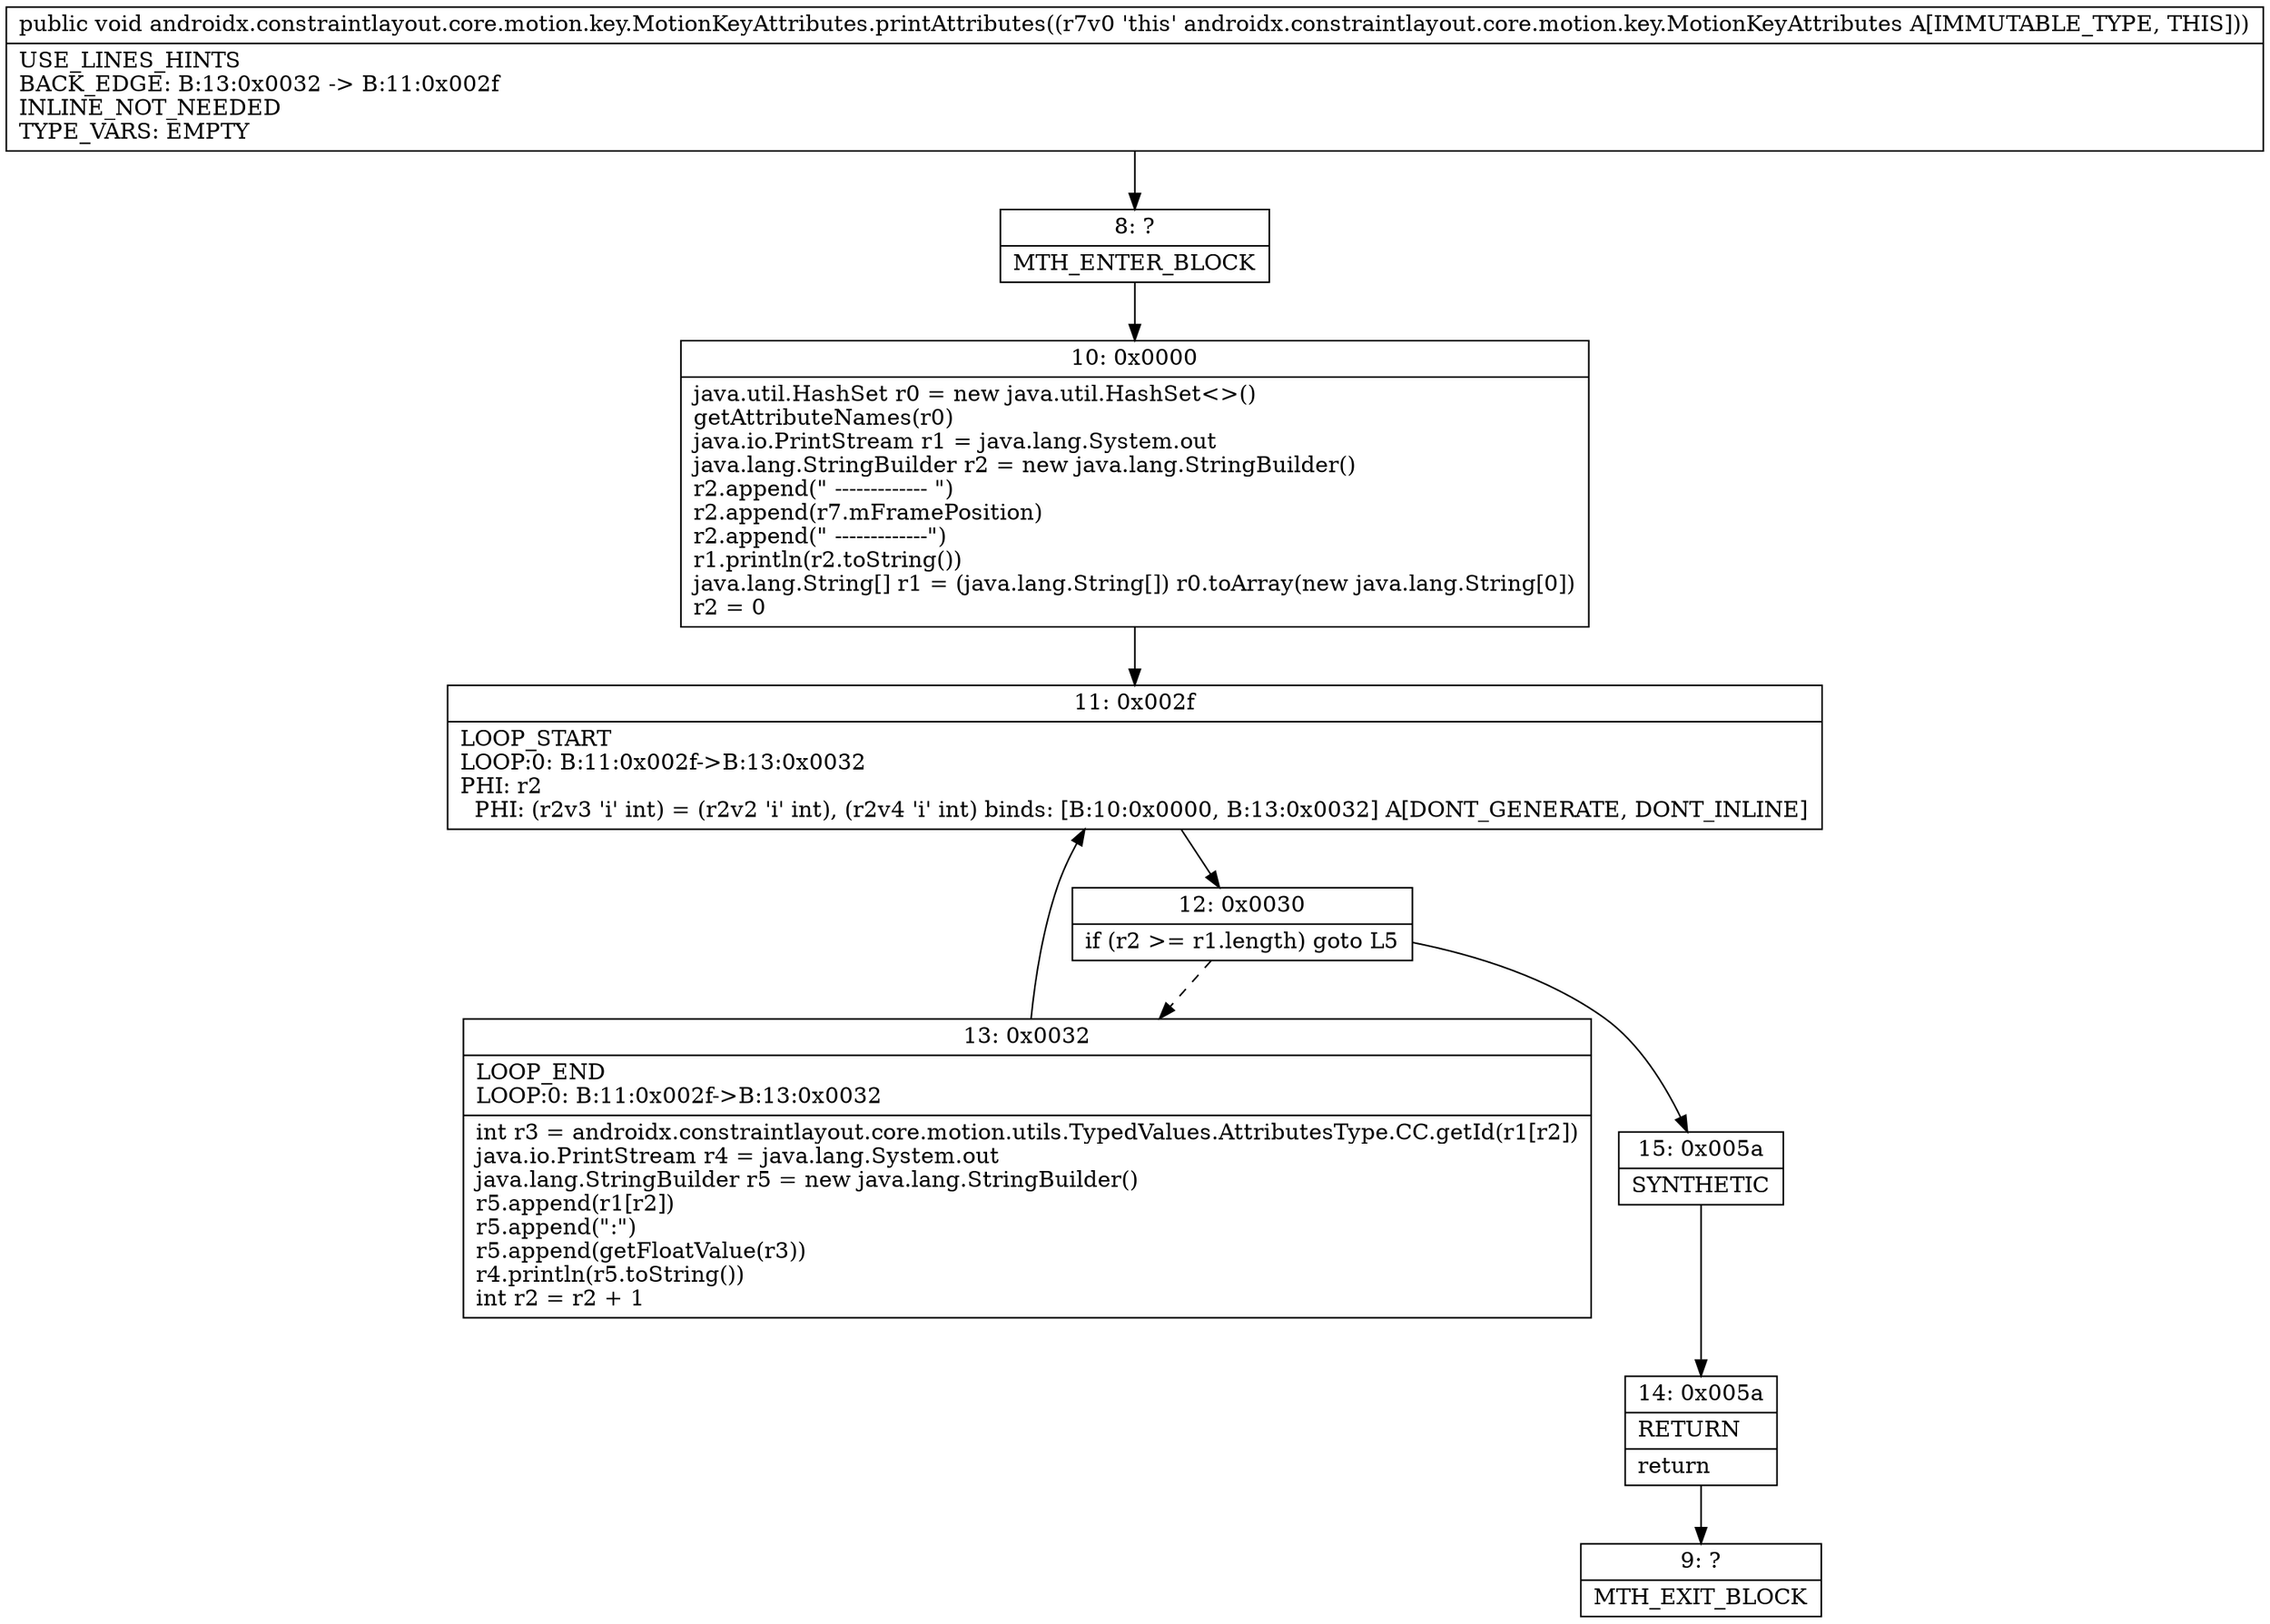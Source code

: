 digraph "CFG forandroidx.constraintlayout.core.motion.key.MotionKeyAttributes.printAttributes()V" {
Node_8 [shape=record,label="{8\:\ ?|MTH_ENTER_BLOCK\l}"];
Node_10 [shape=record,label="{10\:\ 0x0000|java.util.HashSet r0 = new java.util.HashSet\<\>()\lgetAttributeNames(r0)\ljava.io.PrintStream r1 = java.lang.System.out\ljava.lang.StringBuilder r2 = new java.lang.StringBuilder()\lr2.append(\" \-\-\-\-\-\-\-\-\-\-\-\-\- \")\lr2.append(r7.mFramePosition)\lr2.append(\" \-\-\-\-\-\-\-\-\-\-\-\-\-\")\lr1.println(r2.toString())\ljava.lang.String[] r1 = (java.lang.String[]) r0.toArray(new java.lang.String[0])\lr2 = 0\l}"];
Node_11 [shape=record,label="{11\:\ 0x002f|LOOP_START\lLOOP:0: B:11:0x002f\-\>B:13:0x0032\lPHI: r2 \l  PHI: (r2v3 'i' int) = (r2v2 'i' int), (r2v4 'i' int) binds: [B:10:0x0000, B:13:0x0032] A[DONT_GENERATE, DONT_INLINE]\l}"];
Node_12 [shape=record,label="{12\:\ 0x0030|if (r2 \>= r1.length) goto L5\l}"];
Node_13 [shape=record,label="{13\:\ 0x0032|LOOP_END\lLOOP:0: B:11:0x002f\-\>B:13:0x0032\l|int r3 = androidx.constraintlayout.core.motion.utils.TypedValues.AttributesType.CC.getId(r1[r2])\ljava.io.PrintStream r4 = java.lang.System.out\ljava.lang.StringBuilder r5 = new java.lang.StringBuilder()\lr5.append(r1[r2])\lr5.append(\":\")\lr5.append(getFloatValue(r3))\lr4.println(r5.toString())\lint r2 = r2 + 1\l}"];
Node_15 [shape=record,label="{15\:\ 0x005a|SYNTHETIC\l}"];
Node_14 [shape=record,label="{14\:\ 0x005a|RETURN\l|return\l}"];
Node_9 [shape=record,label="{9\:\ ?|MTH_EXIT_BLOCK\l}"];
MethodNode[shape=record,label="{public void androidx.constraintlayout.core.motion.key.MotionKeyAttributes.printAttributes((r7v0 'this' androidx.constraintlayout.core.motion.key.MotionKeyAttributes A[IMMUTABLE_TYPE, THIS]))  | USE_LINES_HINTS\lBACK_EDGE: B:13:0x0032 \-\> B:11:0x002f\lINLINE_NOT_NEEDED\lTYPE_VARS: EMPTY\l}"];
MethodNode -> Node_8;Node_8 -> Node_10;
Node_10 -> Node_11;
Node_11 -> Node_12;
Node_12 -> Node_13[style=dashed];
Node_12 -> Node_15;
Node_13 -> Node_11;
Node_15 -> Node_14;
Node_14 -> Node_9;
}

